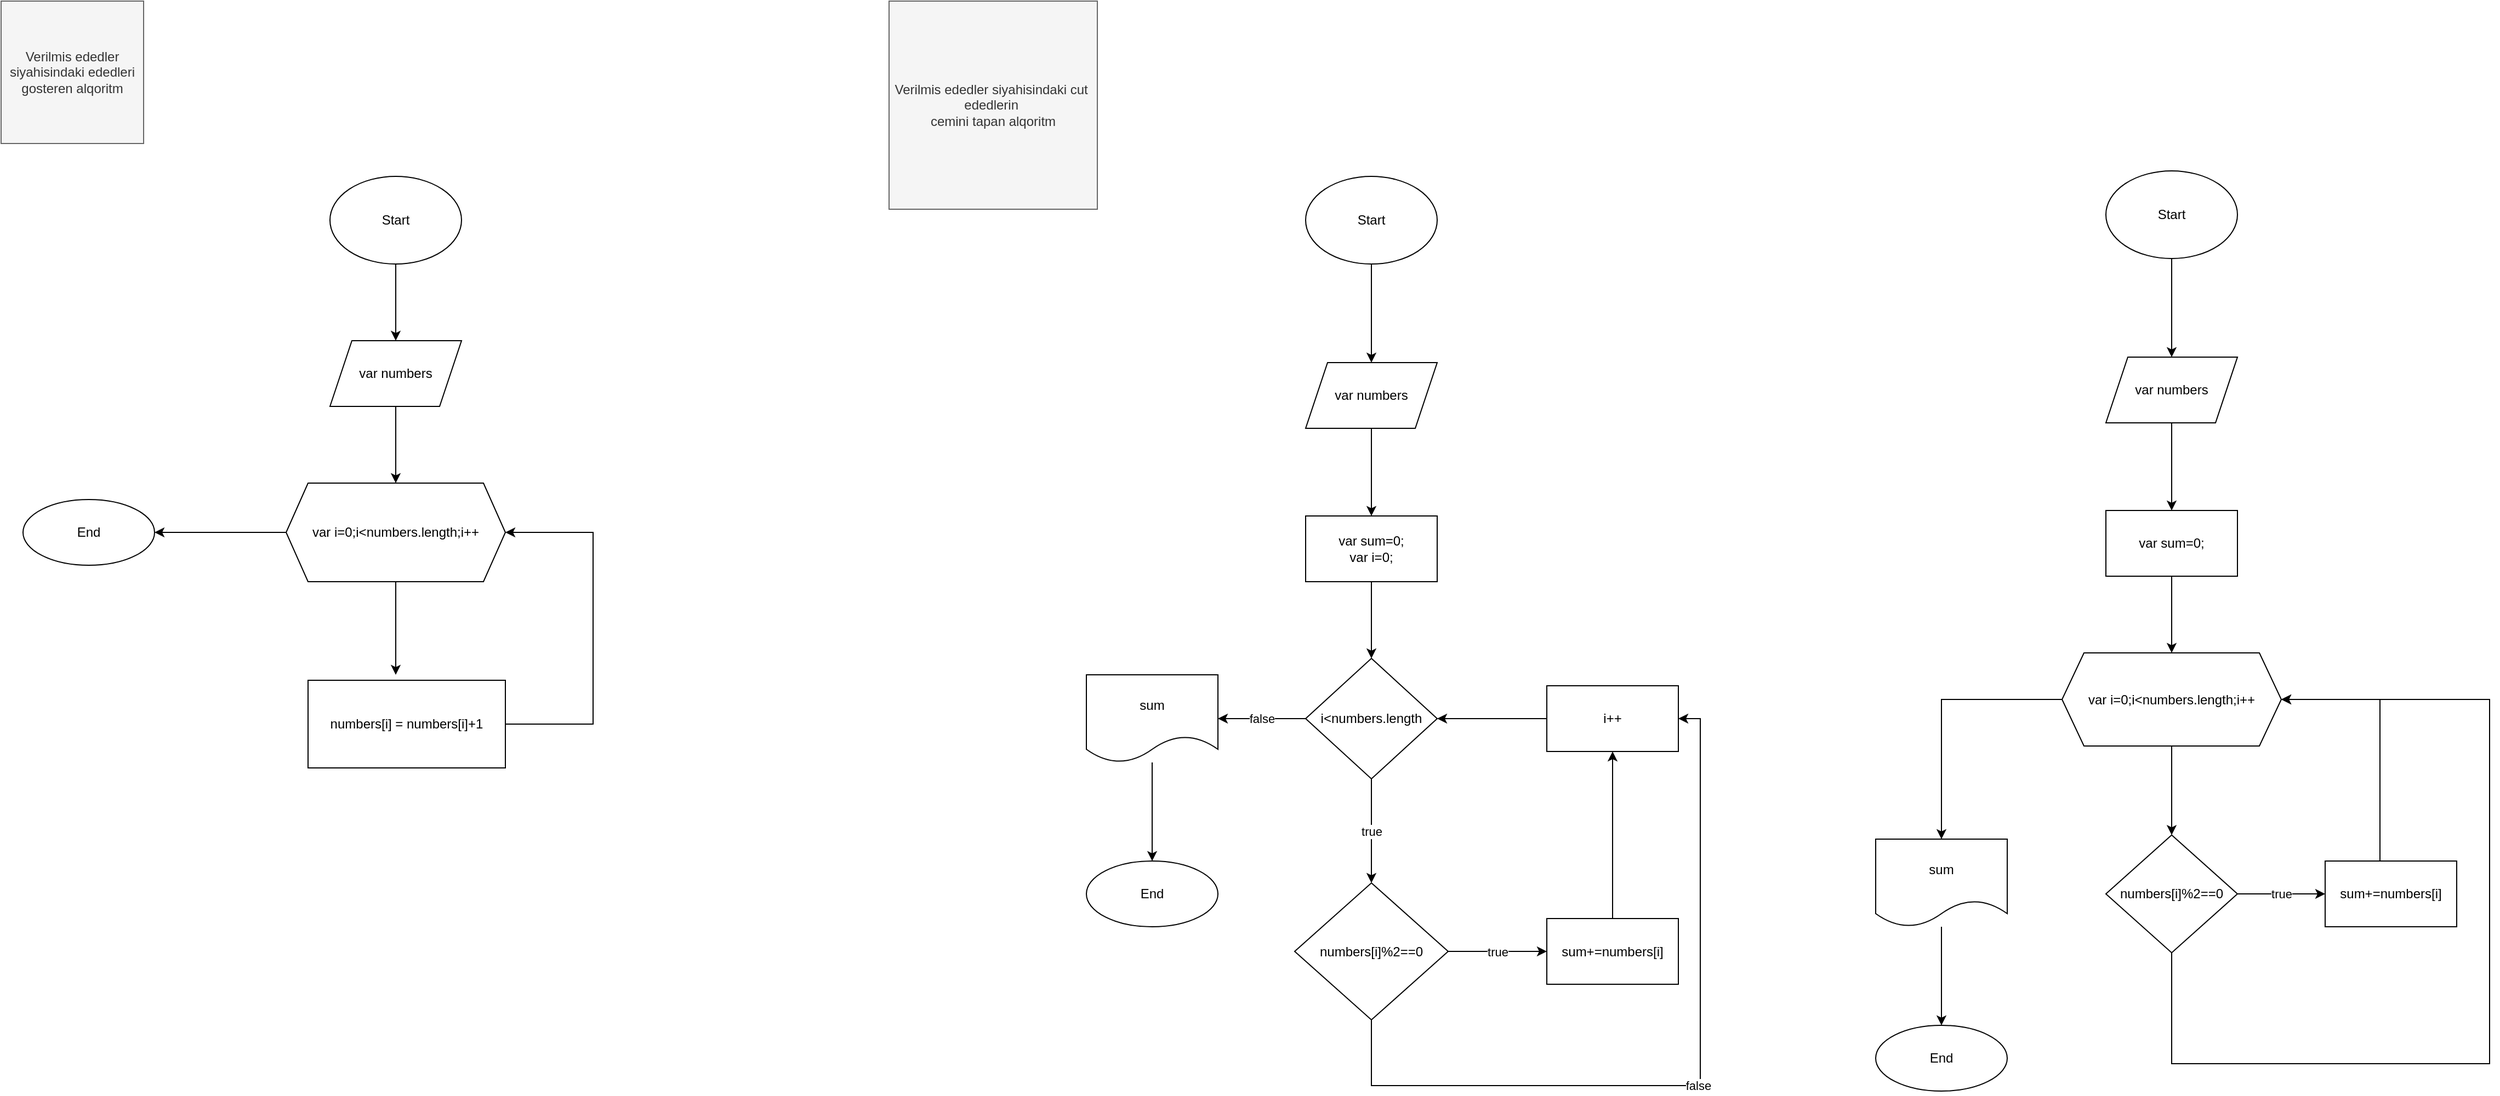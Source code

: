 <mxfile version="18.0.7" type="device"><diagram id="UVelR_wT6eL3kl_A0okq" name="Page-1"><mxGraphModel dx="782" dy="411" grid="1" gridSize="10" guides="1" tooltips="1" connect="1" arrows="1" fold="1" page="1" pageScale="1" pageWidth="850" pageHeight="1100" math="0" shadow="0"><root><mxCell id="0"/><mxCell id="1" parent="0"/><mxCell id="xZjY2Ch0wEM4nbb92Y1q-4" value="" style="edgeStyle=orthogonalEdgeStyle;rounded=0;orthogonalLoop=1;jettySize=auto;html=1;" edge="1" parent="1" source="xZjY2Ch0wEM4nbb92Y1q-1" target="xZjY2Ch0wEM4nbb92Y1q-3"><mxGeometry relative="1" as="geometry"/></mxCell><mxCell id="xZjY2Ch0wEM4nbb92Y1q-1" value="Start" style="ellipse;whiteSpace=wrap;html=1;" vertex="1" parent="1"><mxGeometry x="340" y="200" width="120" height="80" as="geometry"/></mxCell><mxCell id="xZjY2Ch0wEM4nbb92Y1q-2" value="Verilmis ededler siyahisindaki ededleri gosteren alqoritm" style="whiteSpace=wrap;html=1;aspect=fixed;fillColor=#f5f5f5;fontColor=#333333;strokeColor=#666666;" vertex="1" parent="1"><mxGeometry x="40" y="40" width="130" height="130" as="geometry"/></mxCell><mxCell id="xZjY2Ch0wEM4nbb92Y1q-6" value="" style="edgeStyle=orthogonalEdgeStyle;rounded=0;orthogonalLoop=1;jettySize=auto;html=1;" edge="1" parent="1" source="xZjY2Ch0wEM4nbb92Y1q-3" target="xZjY2Ch0wEM4nbb92Y1q-5"><mxGeometry relative="1" as="geometry"/></mxCell><mxCell id="xZjY2Ch0wEM4nbb92Y1q-3" value="var numbers" style="shape=parallelogram;perimeter=parallelogramPerimeter;whiteSpace=wrap;html=1;fixedSize=1;" vertex="1" parent="1"><mxGeometry x="340" y="350" width="120" height="60" as="geometry"/></mxCell><mxCell id="xZjY2Ch0wEM4nbb92Y1q-8" value="" style="edgeStyle=orthogonalEdgeStyle;rounded=0;orthogonalLoop=1;jettySize=auto;html=1;" edge="1" parent="1" source="xZjY2Ch0wEM4nbb92Y1q-5"><mxGeometry relative="1" as="geometry"><mxPoint x="400" y="655" as="targetPoint"/></mxGeometry></mxCell><mxCell id="xZjY2Ch0wEM4nbb92Y1q-11" value="" style="edgeStyle=orthogonalEdgeStyle;rounded=0;orthogonalLoop=1;jettySize=auto;html=1;" edge="1" parent="1" source="xZjY2Ch0wEM4nbb92Y1q-5" target="xZjY2Ch0wEM4nbb92Y1q-10"><mxGeometry relative="1" as="geometry"/></mxCell><mxCell id="xZjY2Ch0wEM4nbb92Y1q-5" value="var i=0;i&amp;lt;numbers.length;i++" style="shape=hexagon;perimeter=hexagonPerimeter2;whiteSpace=wrap;html=1;fixedSize=1;" vertex="1" parent="1"><mxGeometry x="300" y="480" width="200" height="90" as="geometry"/></mxCell><mxCell id="xZjY2Ch0wEM4nbb92Y1q-9" style="edgeStyle=orthogonalEdgeStyle;rounded=0;orthogonalLoop=1;jettySize=auto;html=1;entryX=1;entryY=0.5;entryDx=0;entryDy=0;" edge="1" parent="1" target="xZjY2Ch0wEM4nbb92Y1q-5"><mxGeometry relative="1" as="geometry"><mxPoint x="460" y="700" as="sourcePoint"/><Array as="points"><mxPoint x="580" y="700"/><mxPoint x="580" y="525"/></Array></mxGeometry></mxCell><mxCell id="xZjY2Ch0wEM4nbb92Y1q-10" value="End" style="ellipse;whiteSpace=wrap;html=1;" vertex="1" parent="1"><mxGeometry x="60" y="495" width="120" height="60" as="geometry"/></mxCell><mxCell id="xZjY2Ch0wEM4nbb92Y1q-12" value="numbers[i] = numbers[i]+1" style="rounded=0;whiteSpace=wrap;html=1;" vertex="1" parent="1"><mxGeometry x="320" y="660" width="180" height="80" as="geometry"/></mxCell><mxCell id="xZjY2Ch0wEM4nbb92Y1q-13" value="&lt;div&gt;Verilmis ededler siyahisindaki cut&amp;nbsp; ededlerin&amp;nbsp;&lt;/div&gt;&lt;div&gt;cemini tapan alqoritm&lt;/div&gt;" style="whiteSpace=wrap;html=1;aspect=fixed;fillColor=#f5f5f5;fontColor=#333333;strokeColor=#666666;" vertex="1" parent="1"><mxGeometry x="850" y="40" width="190" height="190" as="geometry"/></mxCell><mxCell id="xZjY2Ch0wEM4nbb92Y1q-16" value="" style="edgeStyle=orthogonalEdgeStyle;rounded=0;orthogonalLoop=1;jettySize=auto;html=1;" edge="1" parent="1" source="xZjY2Ch0wEM4nbb92Y1q-14" target="xZjY2Ch0wEM4nbb92Y1q-15"><mxGeometry relative="1" as="geometry"/></mxCell><mxCell id="xZjY2Ch0wEM4nbb92Y1q-14" value="Start" style="ellipse;whiteSpace=wrap;html=1;" vertex="1" parent="1"><mxGeometry x="1230" y="200" width="120" height="80" as="geometry"/></mxCell><mxCell id="xZjY2Ch0wEM4nbb92Y1q-18" value="" style="edgeStyle=orthogonalEdgeStyle;rounded=0;orthogonalLoop=1;jettySize=auto;html=1;" edge="1" parent="1" source="xZjY2Ch0wEM4nbb92Y1q-15" target="xZjY2Ch0wEM4nbb92Y1q-17"><mxGeometry relative="1" as="geometry"/></mxCell><mxCell id="xZjY2Ch0wEM4nbb92Y1q-15" value="var numbers" style="shape=parallelogram;perimeter=parallelogramPerimeter;whiteSpace=wrap;html=1;fixedSize=1;" vertex="1" parent="1"><mxGeometry x="1230" y="370" width="120" height="60" as="geometry"/></mxCell><mxCell id="xZjY2Ch0wEM4nbb92Y1q-20" value="" style="edgeStyle=orthogonalEdgeStyle;rounded=0;orthogonalLoop=1;jettySize=auto;html=1;" edge="1" parent="1" source="xZjY2Ch0wEM4nbb92Y1q-17" target="xZjY2Ch0wEM4nbb92Y1q-19"><mxGeometry relative="1" as="geometry"/></mxCell><mxCell id="xZjY2Ch0wEM4nbb92Y1q-17" value="var sum=0;&lt;br&gt;var i=0;" style="whiteSpace=wrap;html=1;" vertex="1" parent="1"><mxGeometry x="1230" y="510" width="120" height="60" as="geometry"/></mxCell><mxCell id="xZjY2Ch0wEM4nbb92Y1q-22" value="true" style="edgeStyle=orthogonalEdgeStyle;rounded=0;orthogonalLoop=1;jettySize=auto;html=1;" edge="1" parent="1" source="xZjY2Ch0wEM4nbb92Y1q-19" target="xZjY2Ch0wEM4nbb92Y1q-21"><mxGeometry relative="1" as="geometry"/></mxCell><mxCell id="xZjY2Ch0wEM4nbb92Y1q-31" value="false" style="edgeStyle=orthogonalEdgeStyle;rounded=0;orthogonalLoop=1;jettySize=auto;html=1;" edge="1" parent="1" source="xZjY2Ch0wEM4nbb92Y1q-19" target="xZjY2Ch0wEM4nbb92Y1q-30"><mxGeometry relative="1" as="geometry"/></mxCell><mxCell id="xZjY2Ch0wEM4nbb92Y1q-19" value="i&amp;lt;numbers.length" style="rhombus;whiteSpace=wrap;html=1;" vertex="1" parent="1"><mxGeometry x="1230" y="640" width="120" height="110" as="geometry"/></mxCell><mxCell id="xZjY2Ch0wEM4nbb92Y1q-24" value="true" style="edgeStyle=orthogonalEdgeStyle;rounded=0;orthogonalLoop=1;jettySize=auto;html=1;" edge="1" parent="1" source="xZjY2Ch0wEM4nbb92Y1q-21" target="xZjY2Ch0wEM4nbb92Y1q-23"><mxGeometry relative="1" as="geometry"/></mxCell><mxCell id="xZjY2Ch0wEM4nbb92Y1q-29" value="false" style="edgeStyle=orthogonalEdgeStyle;rounded=0;orthogonalLoop=1;jettySize=auto;html=1;entryX=1;entryY=0.5;entryDx=0;entryDy=0;" edge="1" parent="1" source="xZjY2Ch0wEM4nbb92Y1q-21" target="xZjY2Ch0wEM4nbb92Y1q-26"><mxGeometry relative="1" as="geometry"><Array as="points"><mxPoint x="1290" y="1030"/><mxPoint x="1590" y="1030"/><mxPoint x="1590" y="695"/></Array></mxGeometry></mxCell><mxCell id="xZjY2Ch0wEM4nbb92Y1q-21" value="numbers[i]%2==0" style="rhombus;whiteSpace=wrap;html=1;" vertex="1" parent="1"><mxGeometry x="1220" y="845" width="140" height="125" as="geometry"/></mxCell><mxCell id="xZjY2Ch0wEM4nbb92Y1q-27" value="" style="edgeStyle=orthogonalEdgeStyle;rounded=0;orthogonalLoop=1;jettySize=auto;html=1;" edge="1" parent="1" source="xZjY2Ch0wEM4nbb92Y1q-23" target="xZjY2Ch0wEM4nbb92Y1q-26"><mxGeometry relative="1" as="geometry"/></mxCell><mxCell id="xZjY2Ch0wEM4nbb92Y1q-23" value="sum+=numbers[i]" style="whiteSpace=wrap;html=1;" vertex="1" parent="1"><mxGeometry x="1450" y="877.5" width="120" height="60" as="geometry"/></mxCell><mxCell id="xZjY2Ch0wEM4nbb92Y1q-28" value="" style="edgeStyle=orthogonalEdgeStyle;rounded=0;orthogonalLoop=1;jettySize=auto;html=1;" edge="1" parent="1" source="xZjY2Ch0wEM4nbb92Y1q-26" target="xZjY2Ch0wEM4nbb92Y1q-19"><mxGeometry relative="1" as="geometry"/></mxCell><mxCell id="xZjY2Ch0wEM4nbb92Y1q-26" value="i++" style="whiteSpace=wrap;html=1;" vertex="1" parent="1"><mxGeometry x="1450" y="665" width="120" height="60" as="geometry"/></mxCell><mxCell id="xZjY2Ch0wEM4nbb92Y1q-33" value="" style="edgeStyle=orthogonalEdgeStyle;rounded=0;orthogonalLoop=1;jettySize=auto;html=1;" edge="1" parent="1" source="xZjY2Ch0wEM4nbb92Y1q-30" target="xZjY2Ch0wEM4nbb92Y1q-32"><mxGeometry relative="1" as="geometry"/></mxCell><mxCell id="xZjY2Ch0wEM4nbb92Y1q-30" value="sum" style="shape=document;whiteSpace=wrap;html=1;boundedLbl=1;" vertex="1" parent="1"><mxGeometry x="1030" y="655" width="120" height="80" as="geometry"/></mxCell><mxCell id="xZjY2Ch0wEM4nbb92Y1q-32" value="End" style="ellipse;whiteSpace=wrap;html=1;" vertex="1" parent="1"><mxGeometry x="1030" y="825" width="120" height="60" as="geometry"/></mxCell><mxCell id="xZjY2Ch0wEM4nbb92Y1q-34" value="" style="edgeStyle=orthogonalEdgeStyle;rounded=0;orthogonalLoop=1;jettySize=auto;html=1;" edge="1" parent="1" source="xZjY2Ch0wEM4nbb92Y1q-35" target="xZjY2Ch0wEM4nbb92Y1q-37"><mxGeometry relative="1" as="geometry"/></mxCell><mxCell id="xZjY2Ch0wEM4nbb92Y1q-35" value="Start" style="ellipse;whiteSpace=wrap;html=1;" vertex="1" parent="1"><mxGeometry x="1960" y="195" width="120" height="80" as="geometry"/></mxCell><mxCell id="xZjY2Ch0wEM4nbb92Y1q-36" value="" style="edgeStyle=orthogonalEdgeStyle;rounded=0;orthogonalLoop=1;jettySize=auto;html=1;" edge="1" parent="1" source="xZjY2Ch0wEM4nbb92Y1q-37" target="xZjY2Ch0wEM4nbb92Y1q-38"><mxGeometry relative="1" as="geometry"/></mxCell><mxCell id="xZjY2Ch0wEM4nbb92Y1q-37" value="var numbers" style="shape=parallelogram;perimeter=parallelogramPerimeter;whiteSpace=wrap;html=1;fixedSize=1;" vertex="1" parent="1"><mxGeometry x="1960" y="365" width="120" height="60" as="geometry"/></mxCell><mxCell id="xZjY2Ch0wEM4nbb92Y1q-40" value="" style="edgeStyle=orthogonalEdgeStyle;rounded=0;orthogonalLoop=1;jettySize=auto;html=1;" edge="1" parent="1" source="xZjY2Ch0wEM4nbb92Y1q-38" target="xZjY2Ch0wEM4nbb92Y1q-39"><mxGeometry relative="1" as="geometry"/></mxCell><mxCell id="xZjY2Ch0wEM4nbb92Y1q-38" value="var sum=0;" style="whiteSpace=wrap;html=1;" vertex="1" parent="1"><mxGeometry x="1960" y="505" width="120" height="60" as="geometry"/></mxCell><mxCell id="xZjY2Ch0wEM4nbb92Y1q-42" value="" style="edgeStyle=orthogonalEdgeStyle;rounded=0;orthogonalLoop=1;jettySize=auto;html=1;" edge="1" parent="1" source="xZjY2Ch0wEM4nbb92Y1q-39" target="xZjY2Ch0wEM4nbb92Y1q-41"><mxGeometry relative="1" as="geometry"/></mxCell><mxCell id="xZjY2Ch0wEM4nbb92Y1q-48" value="" style="edgeStyle=orthogonalEdgeStyle;rounded=0;orthogonalLoop=1;jettySize=auto;html=1;" edge="1" parent="1" source="xZjY2Ch0wEM4nbb92Y1q-39" target="xZjY2Ch0wEM4nbb92Y1q-47"><mxGeometry relative="1" as="geometry"/></mxCell><mxCell id="xZjY2Ch0wEM4nbb92Y1q-39" value="var i=0;i&amp;lt;numbers.length;i++" style="shape=hexagon;perimeter=hexagonPerimeter2;whiteSpace=wrap;html=1;fixedSize=1;" vertex="1" parent="1"><mxGeometry x="1920" y="635" width="200" height="85" as="geometry"/></mxCell><mxCell id="xZjY2Ch0wEM4nbb92Y1q-44" value="true" style="edgeStyle=orthogonalEdgeStyle;rounded=0;orthogonalLoop=1;jettySize=auto;html=1;" edge="1" parent="1" source="xZjY2Ch0wEM4nbb92Y1q-41" target="xZjY2Ch0wEM4nbb92Y1q-43"><mxGeometry relative="1" as="geometry"/></mxCell><mxCell id="xZjY2Ch0wEM4nbb92Y1q-46" style="edgeStyle=orthogonalEdgeStyle;rounded=0;orthogonalLoop=1;jettySize=auto;html=1;entryX=1;entryY=0.5;entryDx=0;entryDy=0;" edge="1" parent="1" source="xZjY2Ch0wEM4nbb92Y1q-41" target="xZjY2Ch0wEM4nbb92Y1q-39"><mxGeometry relative="1" as="geometry"><Array as="points"><mxPoint x="2020" y="1010"/><mxPoint x="2310" y="1010"/><mxPoint x="2310" y="678"/></Array></mxGeometry></mxCell><mxCell id="xZjY2Ch0wEM4nbb92Y1q-41" value="numbers[i]%2==0" style="rhombus;whiteSpace=wrap;html=1;" vertex="1" parent="1"><mxGeometry x="1960" y="801.25" width="120" height="107.5" as="geometry"/></mxCell><mxCell id="xZjY2Ch0wEM4nbb92Y1q-45" style="edgeStyle=orthogonalEdgeStyle;rounded=0;orthogonalLoop=1;jettySize=auto;html=1;entryX=1;entryY=0.5;entryDx=0;entryDy=0;" edge="1" parent="1" source="xZjY2Ch0wEM4nbb92Y1q-43" target="xZjY2Ch0wEM4nbb92Y1q-39"><mxGeometry relative="1" as="geometry"><Array as="points"><mxPoint x="2210" y="678"/></Array></mxGeometry></mxCell><mxCell id="xZjY2Ch0wEM4nbb92Y1q-43" value="sum+=numbers[i]" style="whiteSpace=wrap;html=1;" vertex="1" parent="1"><mxGeometry x="2160" y="825" width="120" height="60" as="geometry"/></mxCell><mxCell id="xZjY2Ch0wEM4nbb92Y1q-50" value="" style="edgeStyle=orthogonalEdgeStyle;rounded=0;orthogonalLoop=1;jettySize=auto;html=1;" edge="1" parent="1" source="xZjY2Ch0wEM4nbb92Y1q-47" target="xZjY2Ch0wEM4nbb92Y1q-49"><mxGeometry relative="1" as="geometry"/></mxCell><mxCell id="xZjY2Ch0wEM4nbb92Y1q-47" value="sum" style="shape=document;whiteSpace=wrap;html=1;boundedLbl=1;" vertex="1" parent="1"><mxGeometry x="1750" y="805" width="120" height="80" as="geometry"/></mxCell><mxCell id="xZjY2Ch0wEM4nbb92Y1q-49" value="End" style="ellipse;whiteSpace=wrap;html=1;" vertex="1" parent="1"><mxGeometry x="1750" y="975" width="120" height="60" as="geometry"/></mxCell></root></mxGraphModel></diagram></mxfile>